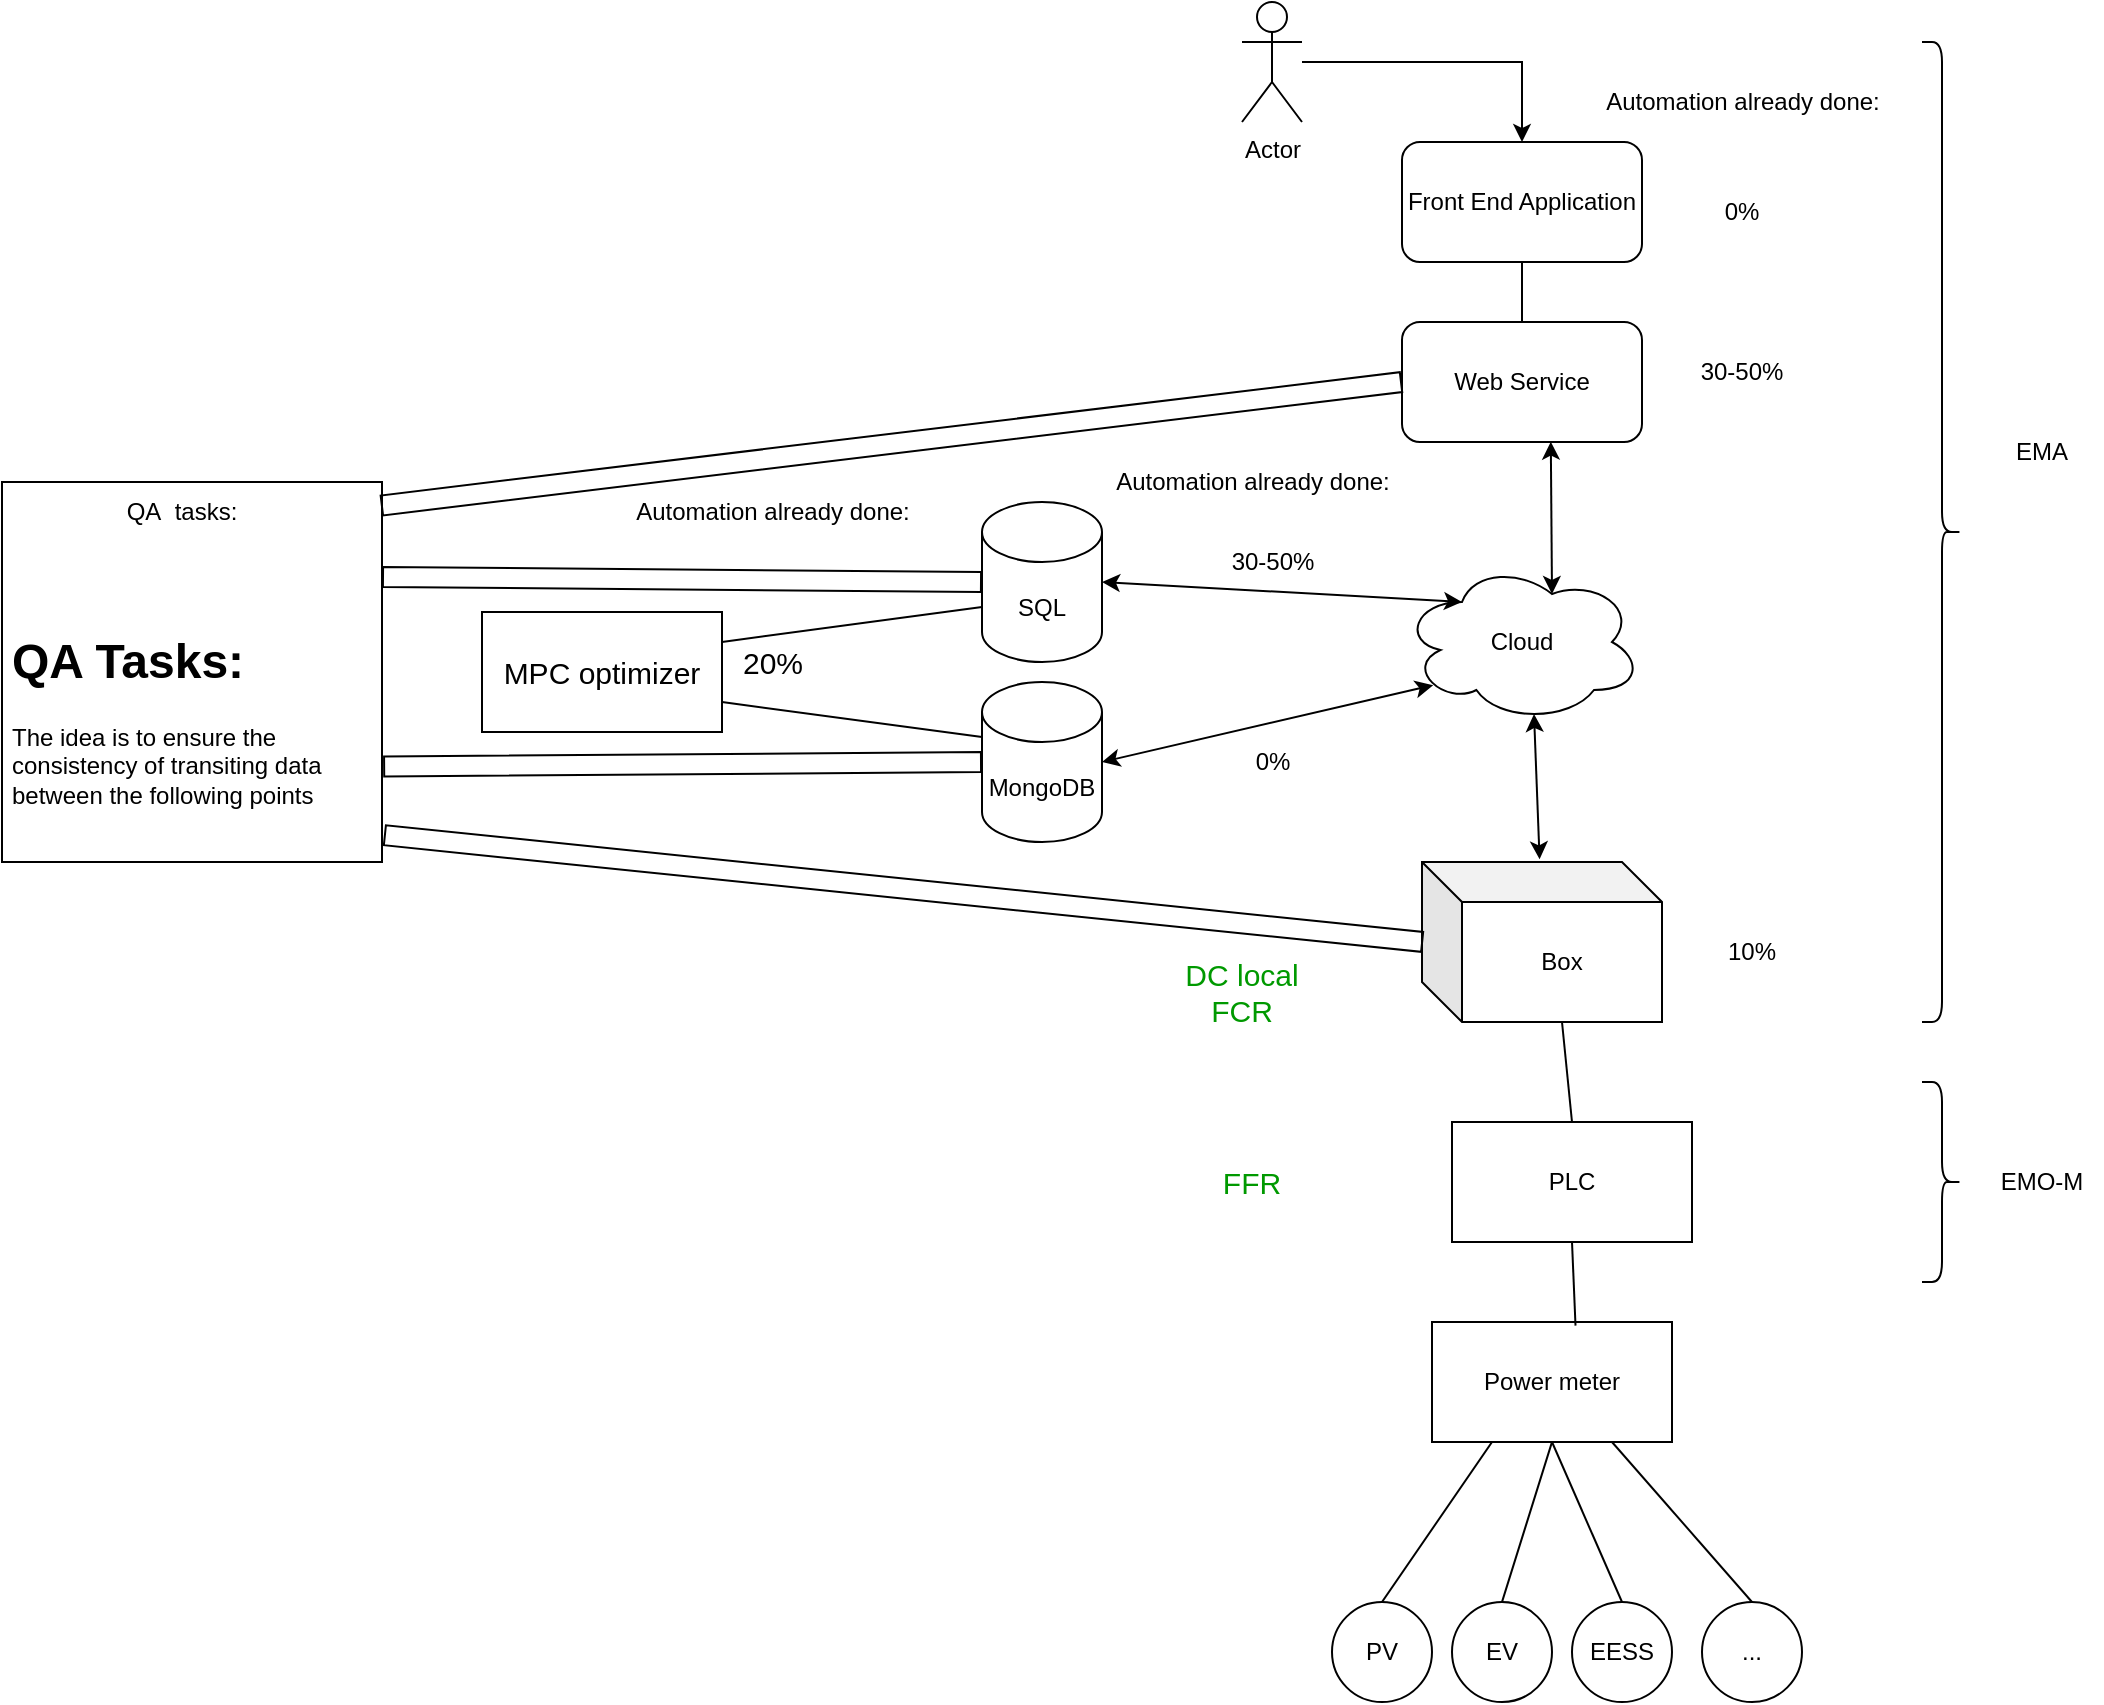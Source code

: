 <mxfile version="20.0.1" type="github">
  <diagram id="BBVn9Ozy_GyZHSGKIwdL" name="Page-1">
    <mxGraphModel dx="1865" dy="547" grid="1" gridSize="10" guides="1" tooltips="1" connect="1" arrows="1" fold="1" page="1" pageScale="1" pageWidth="827" pageHeight="1169" math="0" shadow="0">
      <root>
        <mxCell id="0" />
        <mxCell id="1" parent="0" />
        <mxCell id="jWT5g_k1tAhaqWM9EBht-1" value="Front End Application" style="rounded=1;whiteSpace=wrap;html=1;" parent="1" vertex="1">
          <mxGeometry x="310" y="110" width="120" height="60" as="geometry" />
        </mxCell>
        <mxCell id="jWT5g_k1tAhaqWM9EBht-2" value="Web Service" style="rounded=1;whiteSpace=wrap;html=1;" parent="1" vertex="1">
          <mxGeometry x="310" y="200" width="120" height="60" as="geometry" />
        </mxCell>
        <mxCell id="jWT5g_k1tAhaqWM9EBht-4" value="" style="edgeStyle=orthogonalEdgeStyle;rounded=0;orthogonalLoop=1;jettySize=auto;html=1;" parent="1" source="jWT5g_k1tAhaqWM9EBht-3" target="jWT5g_k1tAhaqWM9EBht-1" edge="1">
          <mxGeometry relative="1" as="geometry" />
        </mxCell>
        <mxCell id="jWT5g_k1tAhaqWM9EBht-3" value="Actor" style="shape=umlActor;verticalLabelPosition=bottom;verticalAlign=top;html=1;outlineConnect=0;" parent="1" vertex="1">
          <mxGeometry x="230" y="40" width="30" height="60" as="geometry" />
        </mxCell>
        <mxCell id="jWT5g_k1tAhaqWM9EBht-8" value="Cloud" style="ellipse;shape=cloud;whiteSpace=wrap;html=1;" parent="1" vertex="1">
          <mxGeometry x="310" y="320" width="120" height="80" as="geometry" />
        </mxCell>
        <mxCell id="jWT5g_k1tAhaqWM9EBht-9" value="SQL" style="shape=cylinder3;whiteSpace=wrap;html=1;boundedLbl=1;backgroundOutline=1;size=15;" parent="1" vertex="1">
          <mxGeometry x="100" y="290" width="60" height="80" as="geometry" />
        </mxCell>
        <mxCell id="jWT5g_k1tAhaqWM9EBht-10" value="MongoDB" style="shape=cylinder3;whiteSpace=wrap;html=1;boundedLbl=1;backgroundOutline=1;size=15;" parent="1" vertex="1">
          <mxGeometry x="100" y="380" width="60" height="80" as="geometry" />
        </mxCell>
        <mxCell id="jWT5g_k1tAhaqWM9EBht-11" value="Box" style="shape=cube;whiteSpace=wrap;html=1;boundedLbl=1;backgroundOutline=1;darkOpacity=0.05;darkOpacity2=0.1;" parent="1" vertex="1">
          <mxGeometry x="320" y="470" width="120" height="80" as="geometry" />
        </mxCell>
        <mxCell id="jWT5g_k1tAhaqWM9EBht-12" value="" style="endArrow=none;html=1;rounded=0;entryX=0.5;entryY=1;entryDx=0;entryDy=0;exitX=0.5;exitY=0;exitDx=0;exitDy=0;" parent="1" source="jWT5g_k1tAhaqWM9EBht-2" target="jWT5g_k1tAhaqWM9EBht-1" edge="1">
          <mxGeometry width="50" height="50" relative="1" as="geometry">
            <mxPoint x="320" y="260" as="sourcePoint" />
            <mxPoint x="370" y="210" as="targetPoint" />
          </mxGeometry>
        </mxCell>
        <mxCell id="jWT5g_k1tAhaqWM9EBht-13" value="" style="endArrow=classic;startArrow=classic;html=1;rounded=0;entryX=0.62;entryY=0.997;entryDx=0;entryDy=0;exitX=0.625;exitY=0.2;exitDx=0;exitDy=0;exitPerimeter=0;entryPerimeter=0;" parent="1" source="jWT5g_k1tAhaqWM9EBht-8" target="jWT5g_k1tAhaqWM9EBht-2" edge="1">
          <mxGeometry width="50" height="50" relative="1" as="geometry">
            <mxPoint x="320" y="260" as="sourcePoint" />
            <mxPoint x="370" y="210" as="targetPoint" />
          </mxGeometry>
        </mxCell>
        <mxCell id="jWT5g_k1tAhaqWM9EBht-14" value="" style="endArrow=classic;startArrow=classic;html=1;rounded=0;entryX=0.55;entryY=0.95;entryDx=0;entryDy=0;entryPerimeter=0;exitX=0.49;exitY=-0.017;exitDx=0;exitDy=0;exitPerimeter=0;" parent="1" source="jWT5g_k1tAhaqWM9EBht-11" target="jWT5g_k1tAhaqWM9EBht-8" edge="1">
          <mxGeometry width="50" height="50" relative="1" as="geometry">
            <mxPoint x="320" y="410" as="sourcePoint" />
            <mxPoint x="370" y="360" as="targetPoint" />
          </mxGeometry>
        </mxCell>
        <mxCell id="jWT5g_k1tAhaqWM9EBht-15" value="" style="endArrow=classic;html=1;rounded=0;exitX=1;exitY=0.5;exitDx=0;exitDy=0;exitPerimeter=0;entryX=0.25;entryY=0.25;entryDx=0;entryDy=0;entryPerimeter=0;startArrow=classic;startFill=1;endFill=1;" parent="1" source="jWT5g_k1tAhaqWM9EBht-9" target="jWT5g_k1tAhaqWM9EBht-8" edge="1">
          <mxGeometry width="50" height="50" relative="1" as="geometry">
            <mxPoint x="320" y="410" as="sourcePoint" />
            <mxPoint x="370" y="360" as="targetPoint" />
          </mxGeometry>
        </mxCell>
        <mxCell id="jWT5g_k1tAhaqWM9EBht-16" value="" style="endArrow=classic;html=1;rounded=0;exitX=1;exitY=0.5;exitDx=0;exitDy=0;exitPerimeter=0;entryX=0.13;entryY=0.77;entryDx=0;entryDy=0;entryPerimeter=0;startArrow=classic;startFill=1;endFill=1;" parent="1" source="jWT5g_k1tAhaqWM9EBht-10" target="jWT5g_k1tAhaqWM9EBht-8" edge="1">
          <mxGeometry width="50" height="50" relative="1" as="geometry">
            <mxPoint x="320" y="410" as="sourcePoint" />
            <mxPoint x="370" y="360" as="targetPoint" />
          </mxGeometry>
        </mxCell>
        <mxCell id="LM3yIXjnHnnbTc_fIncE-1" value="Automation already done:" style="text;html=1;align=center;verticalAlign=middle;resizable=0;points=[];autosize=1;strokeColor=none;fillColor=none;" parent="1" vertex="1">
          <mxGeometry x="160" y="270" width="150" height="20" as="geometry" />
        </mxCell>
        <mxCell id="LM3yIXjnHnnbTc_fIncE-2" value="30-50%" style="text;html=1;align=center;verticalAlign=middle;resizable=0;points=[];autosize=1;strokeColor=none;fillColor=none;" parent="1" vertex="1">
          <mxGeometry x="215" y="310" width="60" height="20" as="geometry" />
        </mxCell>
        <mxCell id="LM3yIXjnHnnbTc_fIncE-3" value="0%" style="text;html=1;align=center;verticalAlign=middle;resizable=0;points=[];autosize=1;strokeColor=none;fillColor=none;" parent="1" vertex="1">
          <mxGeometry x="230" y="410" width="30" height="20" as="geometry" />
        </mxCell>
        <mxCell id="LM3yIXjnHnnbTc_fIncE-4" value="10%" style="text;html=1;strokeColor=none;fillColor=none;align=center;verticalAlign=middle;whiteSpace=wrap;rounded=0;" parent="1" vertex="1">
          <mxGeometry x="455" y="500" width="60" height="30" as="geometry" />
        </mxCell>
        <mxCell id="LM3yIXjnHnnbTc_fIncE-5" value="0%" style="text;html=1;strokeColor=none;fillColor=none;align=center;verticalAlign=middle;whiteSpace=wrap;rounded=0;" parent="1" vertex="1">
          <mxGeometry x="450" y="130" width="60" height="30" as="geometry" />
        </mxCell>
        <mxCell id="LM3yIXjnHnnbTc_fIncE-6" value="30-50%" style="text;html=1;strokeColor=none;fillColor=none;align=center;verticalAlign=middle;whiteSpace=wrap;rounded=0;" parent="1" vertex="1">
          <mxGeometry x="450" y="210" width="60" height="30" as="geometry" />
        </mxCell>
        <mxCell id="LM3yIXjnHnnbTc_fIncE-7" value="&lt;span style=&quot;color: rgba(0, 0, 0, 0); font-family: monospace; font-size: 0px; text-align: start;&quot;&gt;%3CmxGraphModel%3E%3Croot%3E%3CmxCell%20id%3D%220%22%2F%3E%3CmxCell%20id%3D%221%22%20parent%3D%220%22%2F%3E%3CmxCell%20id%3D%222%22%20value%3D%22Automation%20already%20done%3A%22%20style%3D%22text%3Bhtml%3D1%3Balign%3Dcenter%3BverticalAlign%3Dmiddle%3Bresizable%3D0%3Bpoints%3D%5B%5D%3Bautosize%3D1%3BstrokeColor%3Dnone%3BfillColor%3Dnone%3B%22%20vertex%3D%221%22%20parent%3D%221%22%3E%3CmxGeometry%20x%3D%22160%22%20y%3D%22270%22%20width%3D%22150%22%20height%3D%2220%22%20as%3D%22geometry%22%2F%3E%3C%2FmxCell%3E%3C%2Froot%3E%3C%2FmxGraphModel%3E&lt;/span&gt;&lt;span style=&quot;color: rgba(0, 0, 0, 0); font-family: monospace; font-size: 0px; text-align: start;&quot;&gt;%3CmxGraphModel%3E%3Croot%3E%3CmxCell%20id%3D%220%22%2F%3E%3CmxCell%20id%3D%221%22%20parent%3D%220%22%2F%3E%3CmxCell%20id%3D%222%22%20value%3D%22Automation%20already%20done%3A%22%20style%3D%22text%3Bhtml%3D1%3Balign%3Dcenter%3BverticalAlign%3Dmiddle%3Bresizable%3D0%3Bpoints%3D%5B%5D%3Bautosize%3D1%3BstrokeColor%3Dnone%3BfillColor%3Dnone%3B%22%20vertex%3D%221%22%20parent%3D%221%22%3E%3CmxGeometry%20x%3D%22160%22%20y%3D%22270%22%20width%3D%22150%22%20height%3D%2220%22%20as%3D%22geometry%22%2F%3E%3C%2FmxCell%3E%3C%2Froot%3E%3C%2FmxGraphModel%3E&lt;/span&gt;" style="text;html=1;align=center;verticalAlign=middle;resizable=0;points=[];autosize=1;strokeColor=none;fillColor=none;" parent="1" vertex="1">
          <mxGeometry x="475" y="90" width="20" height="20" as="geometry" />
        </mxCell>
        <mxCell id="LM3yIXjnHnnbTc_fIncE-8" value="" style="rounded=0;whiteSpace=wrap;html=1;" parent="1" vertex="1">
          <mxGeometry x="-390" y="280" width="190" height="190" as="geometry" />
        </mxCell>
        <mxCell id="LM3yIXjnHnnbTc_fIncE-9" value="QA&amp;nbsp; tasks:" style="text;html=1;strokeColor=none;fillColor=none;align=center;verticalAlign=middle;whiteSpace=wrap;rounded=0;" parent="1" vertex="1">
          <mxGeometry x="-330" y="280" width="60" height="30" as="geometry" />
        </mxCell>
        <mxCell id="LM3yIXjnHnnbTc_fIncE-12" value="&lt;h1&gt;QA Tasks:&lt;/h1&gt;&lt;p&gt;The idea is to ensure the consistency of transiting data between the following points&lt;/p&gt;" style="text;html=1;strokeColor=none;fillColor=none;spacing=5;spacingTop=-20;whiteSpace=wrap;overflow=hidden;rounded=0;" parent="1" vertex="1">
          <mxGeometry x="-390" y="350" width="190" height="120" as="geometry" />
        </mxCell>
        <mxCell id="LM3yIXjnHnnbTc_fIncE-19" value="" style="shape=flexArrow;endArrow=none;startArrow=none;html=1;rounded=0;startFill=0;endFill=0;entryX=0;entryY=0.5;entryDx=0;entryDy=0;exitX=0.997;exitY=0.062;exitDx=0;exitDy=0;exitPerimeter=0;" parent="1" source="LM3yIXjnHnnbTc_fIncE-8" target="jWT5g_k1tAhaqWM9EBht-2" edge="1">
          <mxGeometry width="100" height="100" relative="1" as="geometry">
            <mxPoint x="40" y="380" as="sourcePoint" />
            <mxPoint x="140" y="280" as="targetPoint" />
          </mxGeometry>
        </mxCell>
        <mxCell id="LM3yIXjnHnnbTc_fIncE-20" value="" style="shape=flexArrow;endArrow=none;startArrow=none;html=1;rounded=0;startFill=0;endFill=0;entryX=0;entryY=0.5;entryDx=0;entryDy=0;entryPerimeter=0;exitX=1;exitY=0.25;exitDx=0;exitDy=0;" parent="1" target="jWT5g_k1tAhaqWM9EBht-9" edge="1" source="LM3yIXjnHnnbTc_fIncE-8">
          <mxGeometry width="100" height="100" relative="1" as="geometry">
            <mxPoint x="-10" y="330" as="sourcePoint" />
            <mxPoint x="320" y="280" as="targetPoint" />
          </mxGeometry>
        </mxCell>
        <mxCell id="LM3yIXjnHnnbTc_fIncE-21" value="" style="shape=flexArrow;endArrow=none;startArrow=none;html=1;rounded=0;startFill=0;endFill=0;entryX=0;entryY=0.5;entryDx=0;entryDy=0;entryPerimeter=0;exitX=1.003;exitY=0.602;exitDx=0;exitDy=0;exitPerimeter=0;" parent="1" target="jWT5g_k1tAhaqWM9EBht-10" edge="1" source="LM3yIXjnHnnbTc_fIncE-12">
          <mxGeometry width="100" height="100" relative="1" as="geometry">
            <mxPoint x="-10" y="420" as="sourcePoint" />
            <mxPoint x="50" y="409.5" as="targetPoint" />
          </mxGeometry>
        </mxCell>
        <mxCell id="LM3yIXjnHnnbTc_fIncE-22" value="" style="shape=flexArrow;endArrow=none;startArrow=none;html=1;rounded=0;startFill=0;endFill=0;entryX=0;entryY=0.5;entryDx=0;entryDy=0;exitX=1.005;exitY=0.888;exitDx=0;exitDy=0;exitPerimeter=0;" parent="1" source="LM3yIXjnHnnbTc_fIncE-12" edge="1">
          <mxGeometry width="100" height="100" relative="1" as="geometry">
            <mxPoint x="6.362e-14" y="571.78" as="sourcePoint" />
            <mxPoint x="320.57" y="510" as="targetPoint" />
          </mxGeometry>
        </mxCell>
        <mxCell id="LM3yIXjnHnnbTc_fIncE-23" value="Automation already done:" style="text;html=1;align=center;verticalAlign=middle;resizable=0;points=[];autosize=1;strokeColor=none;fillColor=none;" parent="1" vertex="1">
          <mxGeometry x="405" y="80" width="150" height="20" as="geometry" />
        </mxCell>
        <mxCell id="2Ew5lvRJ-K_IrbWlO6LA-1" value="Power meter" style="rounded=0;whiteSpace=wrap;html=1;" vertex="1" parent="1">
          <mxGeometry x="325" y="700" width="120" height="60" as="geometry" />
        </mxCell>
        <mxCell id="2Ew5lvRJ-K_IrbWlO6LA-2" value="" style="endArrow=none;html=1;rounded=0;entryX=0;entryY=0;entryDx=70;entryDy=80;entryPerimeter=0;exitX=0.598;exitY=0.03;exitDx=0;exitDy=0;exitPerimeter=0;" edge="1" parent="1" source="2Ew5lvRJ-K_IrbWlO6LA-1">
          <mxGeometry width="50" height="50" relative="1" as="geometry">
            <mxPoint x="145" y="670" as="sourcePoint" />
            <mxPoint x="395" y="660" as="targetPoint" />
          </mxGeometry>
        </mxCell>
        <mxCell id="2Ew5lvRJ-K_IrbWlO6LA-3" value="PV" style="ellipse;whiteSpace=wrap;html=1;aspect=fixed;" vertex="1" parent="1">
          <mxGeometry x="275" y="840" width="50" height="50" as="geometry" />
        </mxCell>
        <mxCell id="2Ew5lvRJ-K_IrbWlO6LA-4" value="EESS" style="ellipse;whiteSpace=wrap;html=1;aspect=fixed;" vertex="1" parent="1">
          <mxGeometry x="395" y="840" width="50" height="50" as="geometry" />
        </mxCell>
        <mxCell id="2Ew5lvRJ-K_IrbWlO6LA-5" value="EV" style="ellipse;whiteSpace=wrap;html=1;aspect=fixed;" vertex="1" parent="1">
          <mxGeometry x="335" y="840" width="50" height="50" as="geometry" />
        </mxCell>
        <mxCell id="2Ew5lvRJ-K_IrbWlO6LA-6" value="..." style="ellipse;whiteSpace=wrap;html=1;aspect=fixed;" vertex="1" parent="1">
          <mxGeometry x="460" y="840" width="50" height="50" as="geometry" />
        </mxCell>
        <mxCell id="2Ew5lvRJ-K_IrbWlO6LA-7" value="" style="endArrow=none;html=1;rounded=0;entryX=0.25;entryY=1;entryDx=0;entryDy=0;exitX=0.5;exitY=0;exitDx=0;exitDy=0;" edge="1" parent="1" source="2Ew5lvRJ-K_IrbWlO6LA-3" target="2Ew5lvRJ-K_IrbWlO6LA-1">
          <mxGeometry width="50" height="50" relative="1" as="geometry">
            <mxPoint x="145" y="760" as="sourcePoint" />
            <mxPoint x="195" y="710" as="targetPoint" />
          </mxGeometry>
        </mxCell>
        <mxCell id="2Ew5lvRJ-K_IrbWlO6LA-8" value="" style="endArrow=none;html=1;rounded=0;entryX=0.5;entryY=1;entryDx=0;entryDy=0;exitX=0.5;exitY=0;exitDx=0;exitDy=0;" edge="1" parent="1" source="2Ew5lvRJ-K_IrbWlO6LA-5" target="2Ew5lvRJ-K_IrbWlO6LA-1">
          <mxGeometry width="50" height="50" relative="1" as="geometry">
            <mxPoint x="145" y="760" as="sourcePoint" />
            <mxPoint x="195" y="710" as="targetPoint" />
          </mxGeometry>
        </mxCell>
        <mxCell id="2Ew5lvRJ-K_IrbWlO6LA-9" value="" style="endArrow=none;html=1;rounded=0;entryX=0.5;entryY=0;entryDx=0;entryDy=0;exitX=0.5;exitY=1;exitDx=0;exitDy=0;" edge="1" parent="1" source="2Ew5lvRJ-K_IrbWlO6LA-1" target="2Ew5lvRJ-K_IrbWlO6LA-4">
          <mxGeometry width="50" height="50" relative="1" as="geometry">
            <mxPoint x="145" y="760" as="sourcePoint" />
            <mxPoint x="195" y="710" as="targetPoint" />
          </mxGeometry>
        </mxCell>
        <mxCell id="2Ew5lvRJ-K_IrbWlO6LA-10" value="" style="endArrow=none;html=1;rounded=0;entryX=0.5;entryY=0;entryDx=0;entryDy=0;exitX=0.75;exitY=1;exitDx=0;exitDy=0;" edge="1" parent="1" source="2Ew5lvRJ-K_IrbWlO6LA-1" target="2Ew5lvRJ-K_IrbWlO6LA-6">
          <mxGeometry width="50" height="50" relative="1" as="geometry">
            <mxPoint x="145" y="760" as="sourcePoint" />
            <mxPoint x="195" y="710" as="targetPoint" />
          </mxGeometry>
        </mxCell>
        <mxCell id="2Ew5lvRJ-K_IrbWlO6LA-11" value="" style="shape=curlyBracket;whiteSpace=wrap;html=1;rounded=1;flipH=1;" vertex="1" parent="1">
          <mxGeometry x="570" y="60" width="20" height="490" as="geometry" />
        </mxCell>
        <mxCell id="2Ew5lvRJ-K_IrbWlO6LA-12" value="EMO-M" style="text;html=1;strokeColor=none;fillColor=none;align=center;verticalAlign=middle;whiteSpace=wrap;rounded=0;" vertex="1" parent="1">
          <mxGeometry x="600" y="615" width="60" height="30" as="geometry" />
        </mxCell>
        <mxCell id="2Ew5lvRJ-K_IrbWlO6LA-13" value="EMA" style="text;html=1;strokeColor=none;fillColor=none;align=center;verticalAlign=middle;whiteSpace=wrap;rounded=0;" vertex="1" parent="1">
          <mxGeometry x="600" y="250" width="60" height="30" as="geometry" />
        </mxCell>
        <mxCell id="2Ew5lvRJ-K_IrbWlO6LA-14" value="" style="shape=curlyBracket;whiteSpace=wrap;html=1;rounded=1;flipH=1;" vertex="1" parent="1">
          <mxGeometry x="570" y="580" width="20" height="100" as="geometry" />
        </mxCell>
        <mxCell id="2Ew5lvRJ-K_IrbWlO6LA-17" value="PLC" style="rounded=0;whiteSpace=wrap;html=1;" vertex="1" parent="1">
          <mxGeometry x="335" y="600" width="120" height="60" as="geometry" />
        </mxCell>
        <mxCell id="2Ew5lvRJ-K_IrbWlO6LA-18" value="" style="endArrow=none;html=1;rounded=0;entryX=0;entryY=0;entryDx=70;entryDy=80;entryPerimeter=0;exitX=0.5;exitY=0;exitDx=0;exitDy=0;" edge="1" parent="1" source="2Ew5lvRJ-K_IrbWlO6LA-17" target="jWT5g_k1tAhaqWM9EBht-11">
          <mxGeometry width="50" height="50" relative="1" as="geometry">
            <mxPoint x="330" y="660" as="sourcePoint" />
            <mxPoint x="380" y="610" as="targetPoint" />
          </mxGeometry>
        </mxCell>
        <mxCell id="2Ew5lvRJ-K_IrbWlO6LA-20" value="&lt;font style=&quot;font-size: 15px;&quot; color=&quot;#009900&quot;&gt;FFR&lt;/font&gt;" style="text;html=1;strokeColor=none;fillColor=none;align=center;verticalAlign=middle;whiteSpace=wrap;rounded=0;" vertex="1" parent="1">
          <mxGeometry x="205" y="615" width="60" height="30" as="geometry" />
        </mxCell>
        <mxCell id="2Ew5lvRJ-K_IrbWlO6LA-21" value="&lt;font style=&quot;font-size: 15px;&quot; color=&quot;#009900&quot;&gt;DC local FCR&lt;/font&gt;" style="text;html=1;strokeColor=none;fillColor=none;align=center;verticalAlign=middle;whiteSpace=wrap;rounded=0;" vertex="1" parent="1">
          <mxGeometry x="200" y="520" width="60" height="30" as="geometry" />
        </mxCell>
        <mxCell id="2Ew5lvRJ-K_IrbWlO6LA-23" value="&lt;font color=&quot;#000000&quot;&gt;MPC optimizer&lt;/font&gt;" style="rounded=0;whiteSpace=wrap;html=1;fontSize=15;fontColor=#009900;" vertex="1" parent="1">
          <mxGeometry x="-150" y="345" width="120" height="60" as="geometry" />
        </mxCell>
        <mxCell id="2Ew5lvRJ-K_IrbWlO6LA-24" value="" style="endArrow=none;html=1;rounded=0;fontSize=15;fontColor=#000000;entryX=0;entryY=0;entryDx=0;entryDy=52.5;entryPerimeter=0;exitX=1;exitY=0.25;exitDx=0;exitDy=0;" edge="1" parent="1" source="2Ew5lvRJ-K_IrbWlO6LA-23" target="jWT5g_k1tAhaqWM9EBht-9">
          <mxGeometry width="50" height="50" relative="1" as="geometry">
            <mxPoint x="-10" y="450" as="sourcePoint" />
            <mxPoint x="40" y="400" as="targetPoint" />
          </mxGeometry>
        </mxCell>
        <mxCell id="2Ew5lvRJ-K_IrbWlO6LA-25" value="" style="endArrow=none;html=1;rounded=0;fontSize=15;fontColor=#000000;entryX=0;entryY=0;entryDx=0;entryDy=27.5;entryPerimeter=0;exitX=1;exitY=0.75;exitDx=0;exitDy=0;" edge="1" parent="1" source="2Ew5lvRJ-K_IrbWlO6LA-23" target="jWT5g_k1tAhaqWM9EBht-10">
          <mxGeometry width="50" height="50" relative="1" as="geometry">
            <mxPoint x="-10" y="450" as="sourcePoint" />
            <mxPoint x="40" y="400" as="targetPoint" />
          </mxGeometry>
        </mxCell>
        <mxCell id="2Ew5lvRJ-K_IrbWlO6LA-26" value="Automation already done:" style="text;html=1;align=center;verticalAlign=middle;resizable=0;points=[];autosize=1;strokeColor=none;fillColor=none;" vertex="1" parent="1">
          <mxGeometry x="-80" y="285" width="150" height="20" as="geometry" />
        </mxCell>
        <mxCell id="2Ew5lvRJ-K_IrbWlO6LA-27" value="20%" style="text;html=1;align=center;verticalAlign=middle;resizable=0;points=[];autosize=1;strokeColor=none;fillColor=none;fontSize=15;fontColor=#000000;" vertex="1" parent="1">
          <mxGeometry x="-30" y="360" width="50" height="20" as="geometry" />
        </mxCell>
      </root>
    </mxGraphModel>
  </diagram>
</mxfile>
